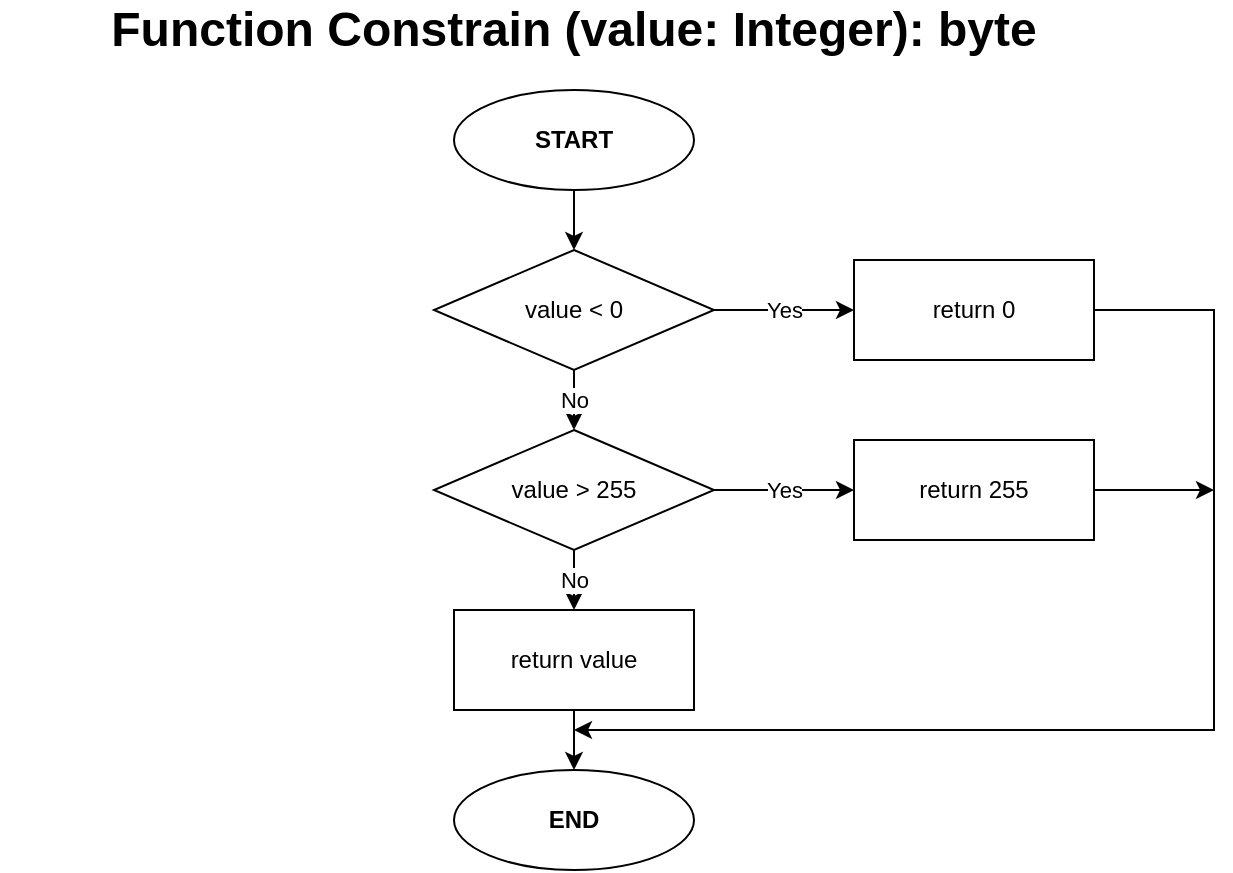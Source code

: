 <mxfile version="13.9.9" type="device"><diagram id="6khYtd5_FC0sztm7Osul" name="Page-1"><mxGraphModel dx="956" dy="647" grid="1" gridSize="10" guides="1" tooltips="1" connect="1" arrows="1" fold="1" page="1" pageScale="1" pageWidth="1100" pageHeight="850" math="0" shadow="0"><root><mxCell id="0"/><mxCell id="1" parent="0"/><mxCell id="3FVEIuSvRRj1pb7_O_yt-11" value="" style="edgeStyle=orthogonalEdgeStyle;rounded=0;orthogonalLoop=1;jettySize=auto;html=1;" parent="1" source="3FVEIuSvRRj1pb7_O_yt-2" target="3FVEIuSvRRj1pb7_O_yt-8" edge="1"><mxGeometry relative="1" as="geometry"/></mxCell><mxCell id="3FVEIuSvRRj1pb7_O_yt-2" value="START" style="ellipse;whiteSpace=wrap;html=1;fontStyle=1" parent="1" vertex="1"><mxGeometry x="490" y="120" width="120" height="50" as="geometry"/></mxCell><mxCell id="3FVEIuSvRRj1pb7_O_yt-10" value="Yes" style="edgeStyle=orthogonalEdgeStyle;rounded=0;orthogonalLoop=1;jettySize=auto;html=1;" parent="1" source="3FVEIuSvRRj1pb7_O_yt-8" target="3FVEIuSvRRj1pb7_O_yt-9" edge="1"><mxGeometry relative="1" as="geometry"/></mxCell><mxCell id="3FVEIuSvRRj1pb7_O_yt-13" value="No" style="edgeStyle=orthogonalEdgeStyle;rounded=0;orthogonalLoop=1;jettySize=auto;html=1;" parent="1" source="3FVEIuSvRRj1pb7_O_yt-8" target="3FVEIuSvRRj1pb7_O_yt-12" edge="1"><mxGeometry relative="1" as="geometry"/></mxCell><mxCell id="3FVEIuSvRRj1pb7_O_yt-8" value="value &amp;lt; 0" style="rhombus;whiteSpace=wrap;html=1;" parent="1" vertex="1"><mxGeometry x="480" y="200" width="140" height="60" as="geometry"/></mxCell><mxCell id="3FVEIuSvRRj1pb7_O_yt-21" style="edgeStyle=orthogonalEdgeStyle;rounded=0;orthogonalLoop=1;jettySize=auto;html=1;" parent="1" source="3FVEIuSvRRj1pb7_O_yt-9" edge="1"><mxGeometry relative="1" as="geometry"><mxPoint x="550" y="440" as="targetPoint"/><Array as="points"><mxPoint x="870" y="230"/><mxPoint x="870" y="440"/></Array></mxGeometry></mxCell><mxCell id="3FVEIuSvRRj1pb7_O_yt-9" value="return 0" style="rounded=0;whiteSpace=wrap;html=1;" parent="1" vertex="1"><mxGeometry x="690" y="205" width="120" height="50" as="geometry"/></mxCell><mxCell id="3FVEIuSvRRj1pb7_O_yt-15" value="Yes" style="edgeStyle=orthogonalEdgeStyle;rounded=0;orthogonalLoop=1;jettySize=auto;html=1;" parent="1" source="3FVEIuSvRRj1pb7_O_yt-12" target="3FVEIuSvRRj1pb7_O_yt-14" edge="1"><mxGeometry relative="1" as="geometry"/></mxCell><mxCell id="3FVEIuSvRRj1pb7_O_yt-17" value="No" style="edgeStyle=orthogonalEdgeStyle;rounded=0;orthogonalLoop=1;jettySize=auto;html=1;" parent="1" source="3FVEIuSvRRj1pb7_O_yt-12" target="3FVEIuSvRRj1pb7_O_yt-16" edge="1"><mxGeometry relative="1" as="geometry"/></mxCell><mxCell id="3FVEIuSvRRj1pb7_O_yt-12" value="value &amp;gt; 255" style="rhombus;whiteSpace=wrap;html=1;" parent="1" vertex="1"><mxGeometry x="480" y="290" width="140" height="60" as="geometry"/></mxCell><mxCell id="3FVEIuSvRRj1pb7_O_yt-22" style="edgeStyle=orthogonalEdgeStyle;rounded=0;orthogonalLoop=1;jettySize=auto;html=1;" parent="1" source="3FVEIuSvRRj1pb7_O_yt-14" edge="1"><mxGeometry relative="1" as="geometry"><mxPoint x="870" y="320" as="targetPoint"/></mxGeometry></mxCell><mxCell id="3FVEIuSvRRj1pb7_O_yt-14" value="return 255" style="whiteSpace=wrap;html=1;" parent="1" vertex="1"><mxGeometry x="690" y="295" width="120" height="50" as="geometry"/></mxCell><mxCell id="3FVEIuSvRRj1pb7_O_yt-20" value="" style="edgeStyle=orthogonalEdgeStyle;rounded=0;orthogonalLoop=1;jettySize=auto;html=1;" parent="1" source="3FVEIuSvRRj1pb7_O_yt-16" target="3FVEIuSvRRj1pb7_O_yt-19" edge="1"><mxGeometry relative="1" as="geometry"/></mxCell><mxCell id="3FVEIuSvRRj1pb7_O_yt-16" value="return value" style="whiteSpace=wrap;html=1;" parent="1" vertex="1"><mxGeometry x="490" y="380" width="120" height="50" as="geometry"/></mxCell><mxCell id="3FVEIuSvRRj1pb7_O_yt-19" value="END" style="ellipse;whiteSpace=wrap;html=1;fontStyle=1" parent="1" vertex="1"><mxGeometry x="490" y="460" width="120" height="50" as="geometry"/></mxCell><mxCell id="2Q3dBKzipgmIQxr2LWkf-1" value="Function Constrain (value: Integer): byte" style="text;html=1;strokeColor=none;fillColor=none;align=center;verticalAlign=middle;whiteSpace=wrap;rounded=0;fontFamily=Helvetica;fontSize=24;fontStyle=1" vertex="1" parent="1"><mxGeometry x="263" y="80" width="574" height="20" as="geometry"/></mxCell></root></mxGraphModel></diagram></mxfile>